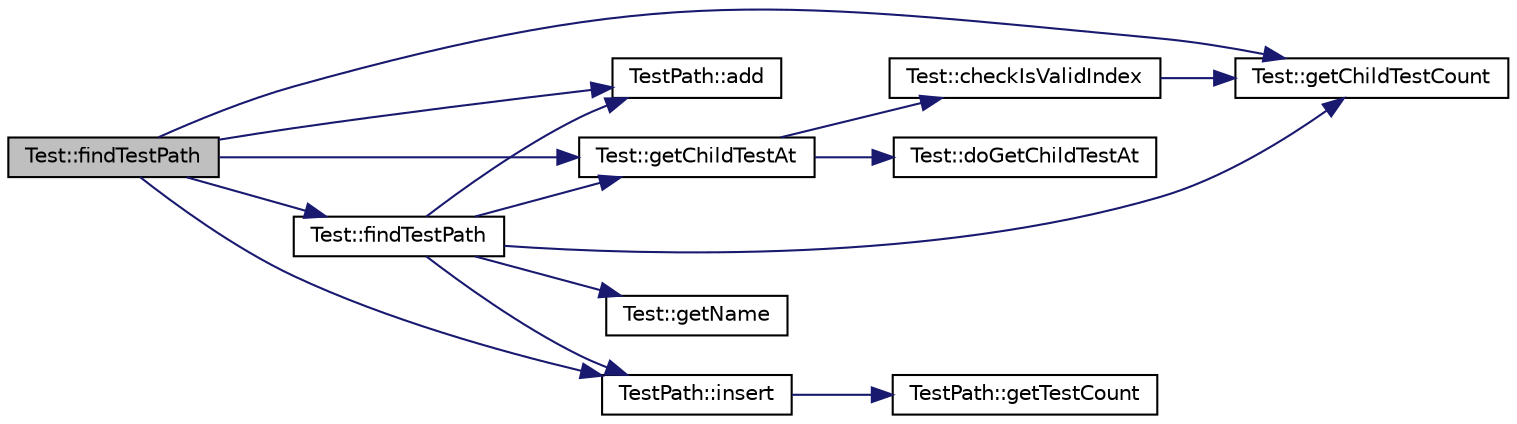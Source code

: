 digraph "Test::findTestPath"
{
  edge [fontname="Helvetica",fontsize="10",labelfontname="Helvetica",labelfontsize="10"];
  node [fontname="Helvetica",fontsize="10",shape=record];
  rankdir="LR";
  Node1 [label="Test::findTestPath",height=0.2,width=0.4,color="black", fillcolor="grey75", style="filled", fontcolor="black"];
  Node1 -> Node2 [color="midnightblue",fontsize="10",style="solid",fontname="Helvetica"];
  Node2 [label="TestPath::add",height=0.2,width=0.4,color="black", fillcolor="white", style="filled",URL="$class_test_path.html#a95d741bf763f472313a6bc6614f29efb",tooltip="Adds a test to the path. "];
  Node1 -> Node3 [color="midnightblue",fontsize="10",style="solid",fontname="Helvetica"];
  Node3 [label="Test::getChildTestCount",height=0.2,width=0.4,color="black", fillcolor="white", style="filled",URL="$class_test.html#a7aaab95037b7222573471074c56df85b",tooltip="Returns the number of direct child of the test. "];
  Node1 -> Node4 [color="midnightblue",fontsize="10",style="solid",fontname="Helvetica"];
  Node4 [label="Test::getChildTestAt",height=0.2,width=0.4,color="black", fillcolor="white", style="filled",URL="$class_test.html#a5311b8b24ec3d92f749272f5c642d42f",tooltip="Returns the child test of the specified index. "];
  Node4 -> Node5 [color="midnightblue",fontsize="10",style="solid",fontname="Helvetica"];
  Node5 [label="Test::checkIsValidIndex",height=0.2,width=0.4,color="black", fillcolor="white", style="filled",URL="$class_test.html#a74f13006fbb12c41bf4afaf1f232b284"];
  Node5 -> Node3 [color="midnightblue",fontsize="10",style="solid",fontname="Helvetica"];
  Node4 -> Node6 [color="midnightblue",fontsize="10",style="solid",fontname="Helvetica"];
  Node6 [label="Test::doGetChildTestAt",height=0.2,width=0.4,color="black", fillcolor="white", style="filled",URL="$class_test.html#a5c2ca854987799dca293ba78689bf64d",tooltip="Returns the child test of the specified valid index. "];
  Node1 -> Node7 [color="midnightblue",fontsize="10",style="solid",fontname="Helvetica"];
  Node7 [label="Test::findTestPath",height=0.2,width=0.4,color="black", fillcolor="white", style="filled",URL="$class_test.html#ac14ebe5c88d6edf0280f1205626a89bd",tooltip="Finds the test with the specified name and its parents test. "];
  Node7 -> Node8 [color="midnightblue",fontsize="10",style="solid",fontname="Helvetica"];
  Node8 [label="Test::getName",height=0.2,width=0.4,color="black", fillcolor="white", style="filled",URL="$class_test.html#a5e024da199f811a33264e432c21dcc94",tooltip="Returns the test name. "];
  Node7 -> Node2 [color="midnightblue",fontsize="10",style="solid",fontname="Helvetica"];
  Node7 -> Node3 [color="midnightblue",fontsize="10",style="solid",fontname="Helvetica"];
  Node7 -> Node4 [color="midnightblue",fontsize="10",style="solid",fontname="Helvetica"];
  Node7 -> Node9 [color="midnightblue",fontsize="10",style="solid",fontname="Helvetica"];
  Node9 [label="TestPath::insert",height=0.2,width=0.4,color="black", fillcolor="white", style="filled",URL="$class_test_path.html#afd3a125a947101c345b8dc9f9df4cb97",tooltip="Inserts a test at the specified index. "];
  Node9 -> Node10 [color="midnightblue",fontsize="10",style="solid",fontname="Helvetica"];
  Node10 [label="TestPath::getTestCount",height=0.2,width=0.4,color="black", fillcolor="white", style="filled",URL="$class_test_path.html#abddfb30585d9888b4914603071b0676e",tooltip="Returns the number of tests in the path. "];
  Node1 -> Node9 [color="midnightblue",fontsize="10",style="solid",fontname="Helvetica"];
}
